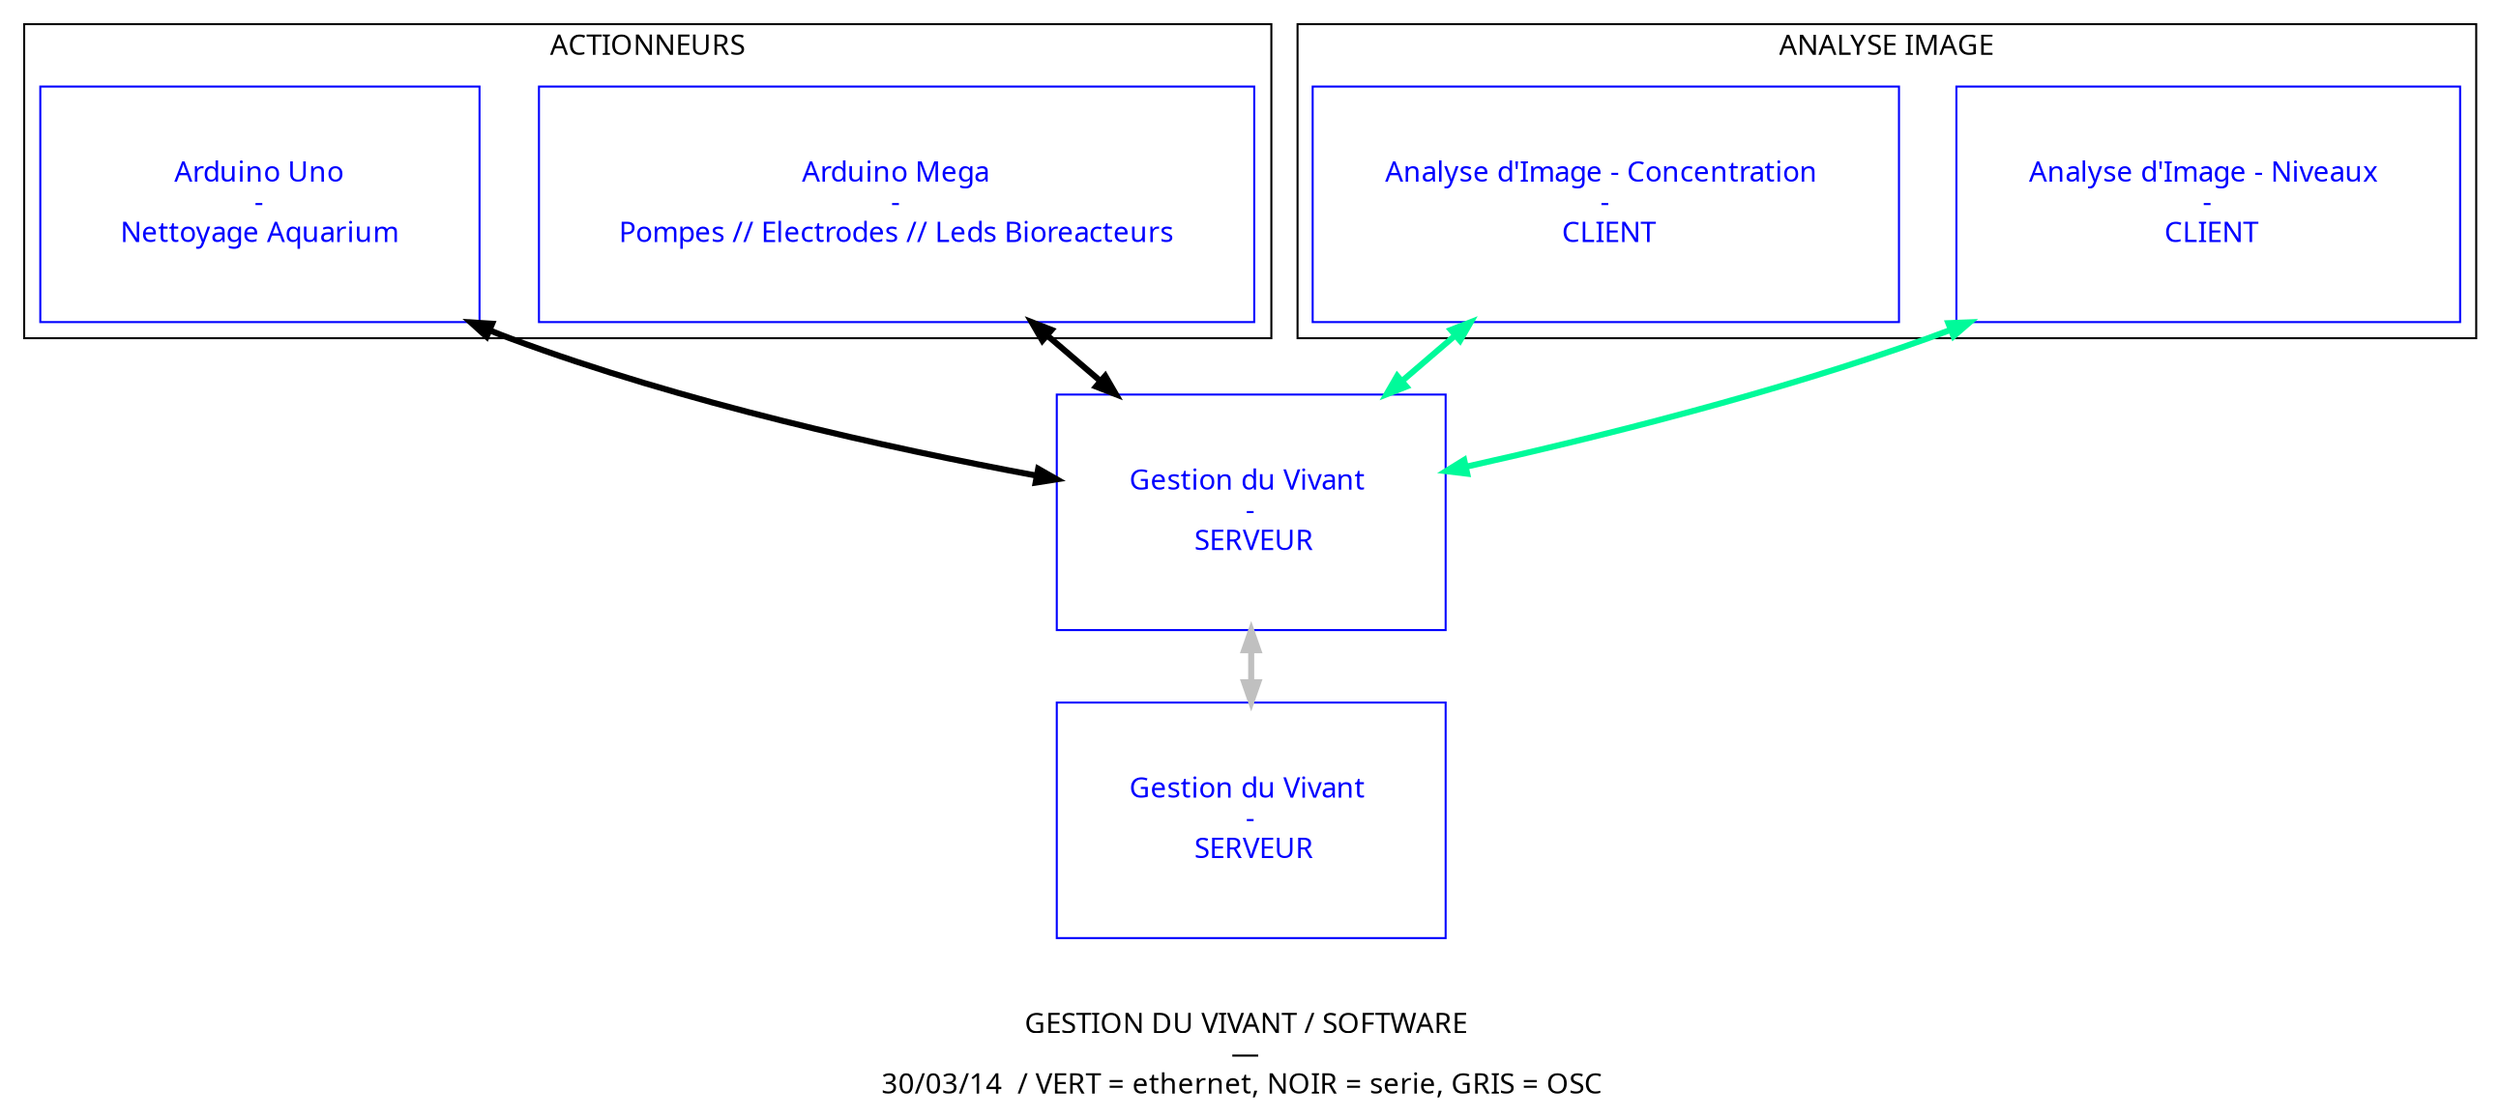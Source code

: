 	digraph {
	 label="\n\nGESTION DU VIVANT / SOFTWARE \n— \n30/03/14  / VERT = ethernet, NOIR = serie, GRIS = OSC  "
	 rankdir="TP"
	 nodesep = .4
	
	layout=dot
	 
	 fontsize=14
	 fontname="myriadpro"
	 
	 node[fontsize=14, fontname="myriadpro", fontcolor=blue, color=blue, shape=house]
	 edge[fontsize=10, fontname="monaco", color=green]


subgraph organs {
	     
	//	node[height = 2, width = 1, shape=box, color=mediumspringgreen, fontcolor=darkgreen, penwidth=3]
		 node[fontsize=14, fontname="myriadpro", fontcolor=blue, color=blue, shape=box, margin = 0.5]
			
	    arduino_pump [label ="Arduino Mega\n - \n Pompes // Electrodes // Leds Bioreacteurs "]
	    arduino_clean [label ="Arduino Uno\n - \n Nettoyage Aquarium "]
	    
	 	life_controller [label ="Gestion du Vivant \n - \n SERVEUR"]
	    
	    det_level [label ="Analyse d'Image - Niveaux \n - \n CLIENT"]
	    det_conc [label ="Analyse d'Image - Concentration \n - \n CLIENT"]
	  	
	 	film_controller [label ="Gestion du Vivant \n - \n SERVEUR"]
	 	
	    
		
		
		subgraph cluster_culture {
	 		label="ANALYSE IMAGE"
	 		det_level
	    det_conc
	 	}
	 	
	 	subgraph cluster_aquarium {
	 		label="ACTIONNEURS"
	 		node[height = 2, width = 1]
	 		
	 		arduino_pump
	 		arduino_clean
	 	}
	}
	
	//RELATION 
	subgraph fluid {
		edge[penwidth=3, color=mediumspringgrey, dir = both,label=""]
		
	arduino_pump -> life_controller
	arduino_clean -> life_controller
	
	edge[penwidth=3, color=mediumspringgreen, dir = both, label=""] 
	
	det_level -> life_controller
	det_conc -> life_controller
	
	edge[penwidth=3, color=grey, dir = both, label = ""] 
	
	life_controller -> film_controller
	
	

		
	}
	
	
}
